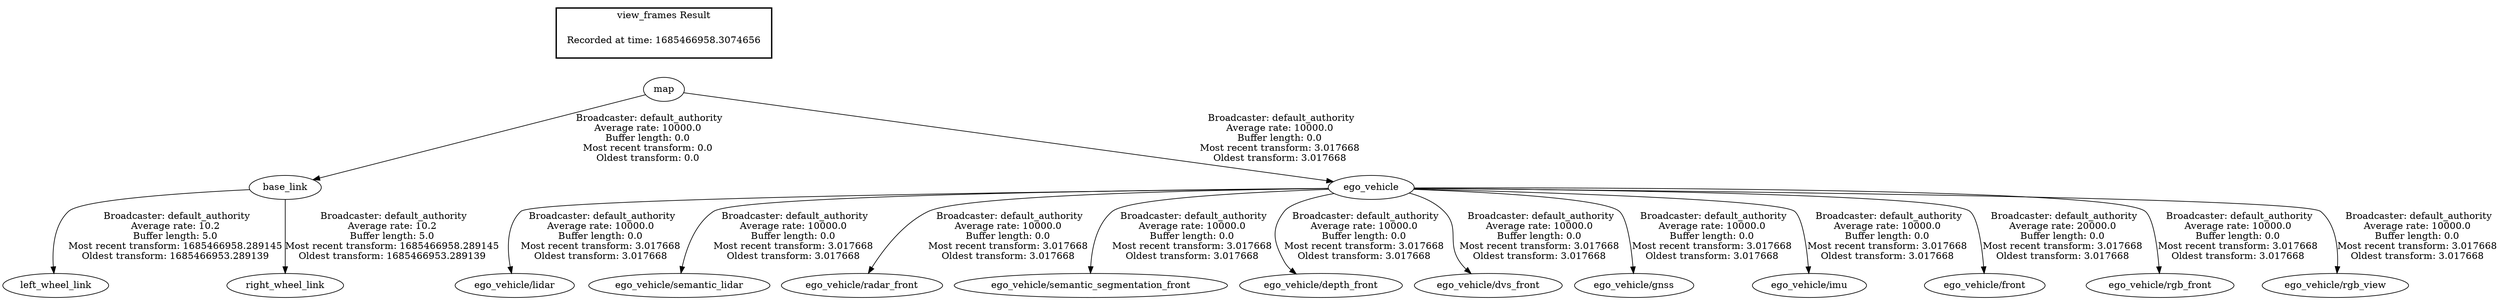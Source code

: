 digraph G {
"base_link" -> "left_wheel_link"[label=" Broadcaster: default_authority\nAverage rate: 10.2\nBuffer length: 5.0\nMost recent transform: 1685466958.289145\nOldest transform: 1685466953.289139\n"];
"map" -> "base_link"[label=" Broadcaster: default_authority\nAverage rate: 10000.0\nBuffer length: 0.0\nMost recent transform: 0.0\nOldest transform: 0.0\n"];
"base_link" -> "right_wheel_link"[label=" Broadcaster: default_authority\nAverage rate: 10.2\nBuffer length: 5.0\nMost recent transform: 1685466958.289145\nOldest transform: 1685466953.289139\n"];
"ego_vehicle" -> "ego_vehicle/lidar"[label=" Broadcaster: default_authority\nAverage rate: 10000.0\nBuffer length: 0.0\nMost recent transform: 3.017668\nOldest transform: 3.017668\n"];
"map" -> "ego_vehicle"[label=" Broadcaster: default_authority\nAverage rate: 10000.0\nBuffer length: 0.0\nMost recent transform: 3.017668\nOldest transform: 3.017668\n"];
"ego_vehicle" -> "ego_vehicle/semantic_lidar"[label=" Broadcaster: default_authority\nAverage rate: 10000.0\nBuffer length: 0.0\nMost recent transform: 3.017668\nOldest transform: 3.017668\n"];
"ego_vehicle" -> "ego_vehicle/radar_front"[label=" Broadcaster: default_authority\nAverage rate: 10000.0\nBuffer length: 0.0\nMost recent transform: 3.017668\nOldest transform: 3.017668\n"];
"ego_vehicle" -> "ego_vehicle/semantic_segmentation_front"[label=" Broadcaster: default_authority\nAverage rate: 10000.0\nBuffer length: 0.0\nMost recent transform: 3.017668\nOldest transform: 3.017668\n"];
"ego_vehicle" -> "ego_vehicle/depth_front"[label=" Broadcaster: default_authority\nAverage rate: 10000.0\nBuffer length: 0.0\nMost recent transform: 3.017668\nOldest transform: 3.017668\n"];
"ego_vehicle" -> "ego_vehicle/dvs_front"[label=" Broadcaster: default_authority\nAverage rate: 10000.0\nBuffer length: 0.0\nMost recent transform: 3.017668\nOldest transform: 3.017668\n"];
"ego_vehicle" -> "ego_vehicle/gnss"[label=" Broadcaster: default_authority\nAverage rate: 10000.0\nBuffer length: 0.0\nMost recent transform: 3.017668\nOldest transform: 3.017668\n"];
"ego_vehicle" -> "ego_vehicle/imu"[label=" Broadcaster: default_authority\nAverage rate: 10000.0\nBuffer length: 0.0\nMost recent transform: 3.017668\nOldest transform: 3.017668\n"];
"ego_vehicle" -> "ego_vehicle/front"[label=" Broadcaster: default_authority\nAverage rate: 20000.0\nBuffer length: 0.0\nMost recent transform: 3.017668\nOldest transform: 3.017668\n"];
"ego_vehicle" -> "ego_vehicle/rgb_front"[label=" Broadcaster: default_authority\nAverage rate: 10000.0\nBuffer length: 0.0\nMost recent transform: 3.017668\nOldest transform: 3.017668\n"];
"ego_vehicle" -> "ego_vehicle/rgb_view"[label=" Broadcaster: default_authority\nAverage rate: 10000.0\nBuffer length: 0.0\nMost recent transform: 3.017668\nOldest transform: 3.017668\n"];
edge [style=invis];
 subgraph cluster_legend { style=bold; color=black; label ="view_frames Result";
"Recorded at time: 1685466958.3074656"[ shape=plaintext ] ;
}->"map";
}